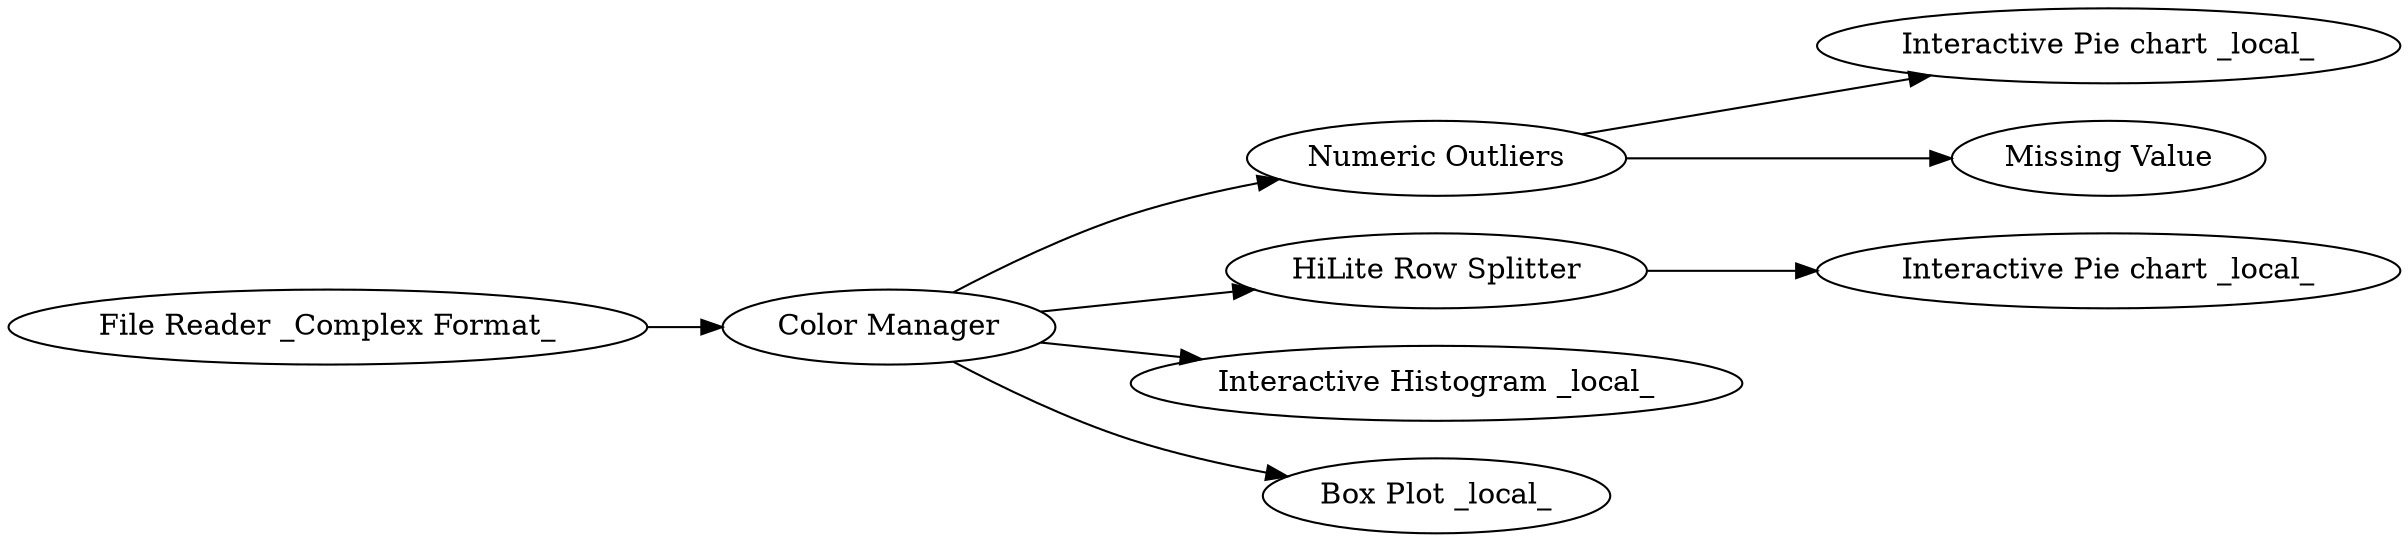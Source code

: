 digraph {
	8 -> 9
	8 -> 10
	2 -> 6
	1 -> 2
	2 -> 3
	6 -> 7
	2 -> 8
	2 -> 4
	1 [label="File Reader _Complex Format_"]
	7 [label="Interactive Pie chart _local_"]
	9 [label="Interactive Pie chart _local_"]
	4 [label="Box Plot _local_"]
	6 [label="HiLite Row Splitter"]
	8 [label="Numeric Outliers"]
	3 [label="Interactive Histogram _local_"]
	2 [label="Color Manager"]
	10 [label="Missing Value"]
	rankdir=LR
}
